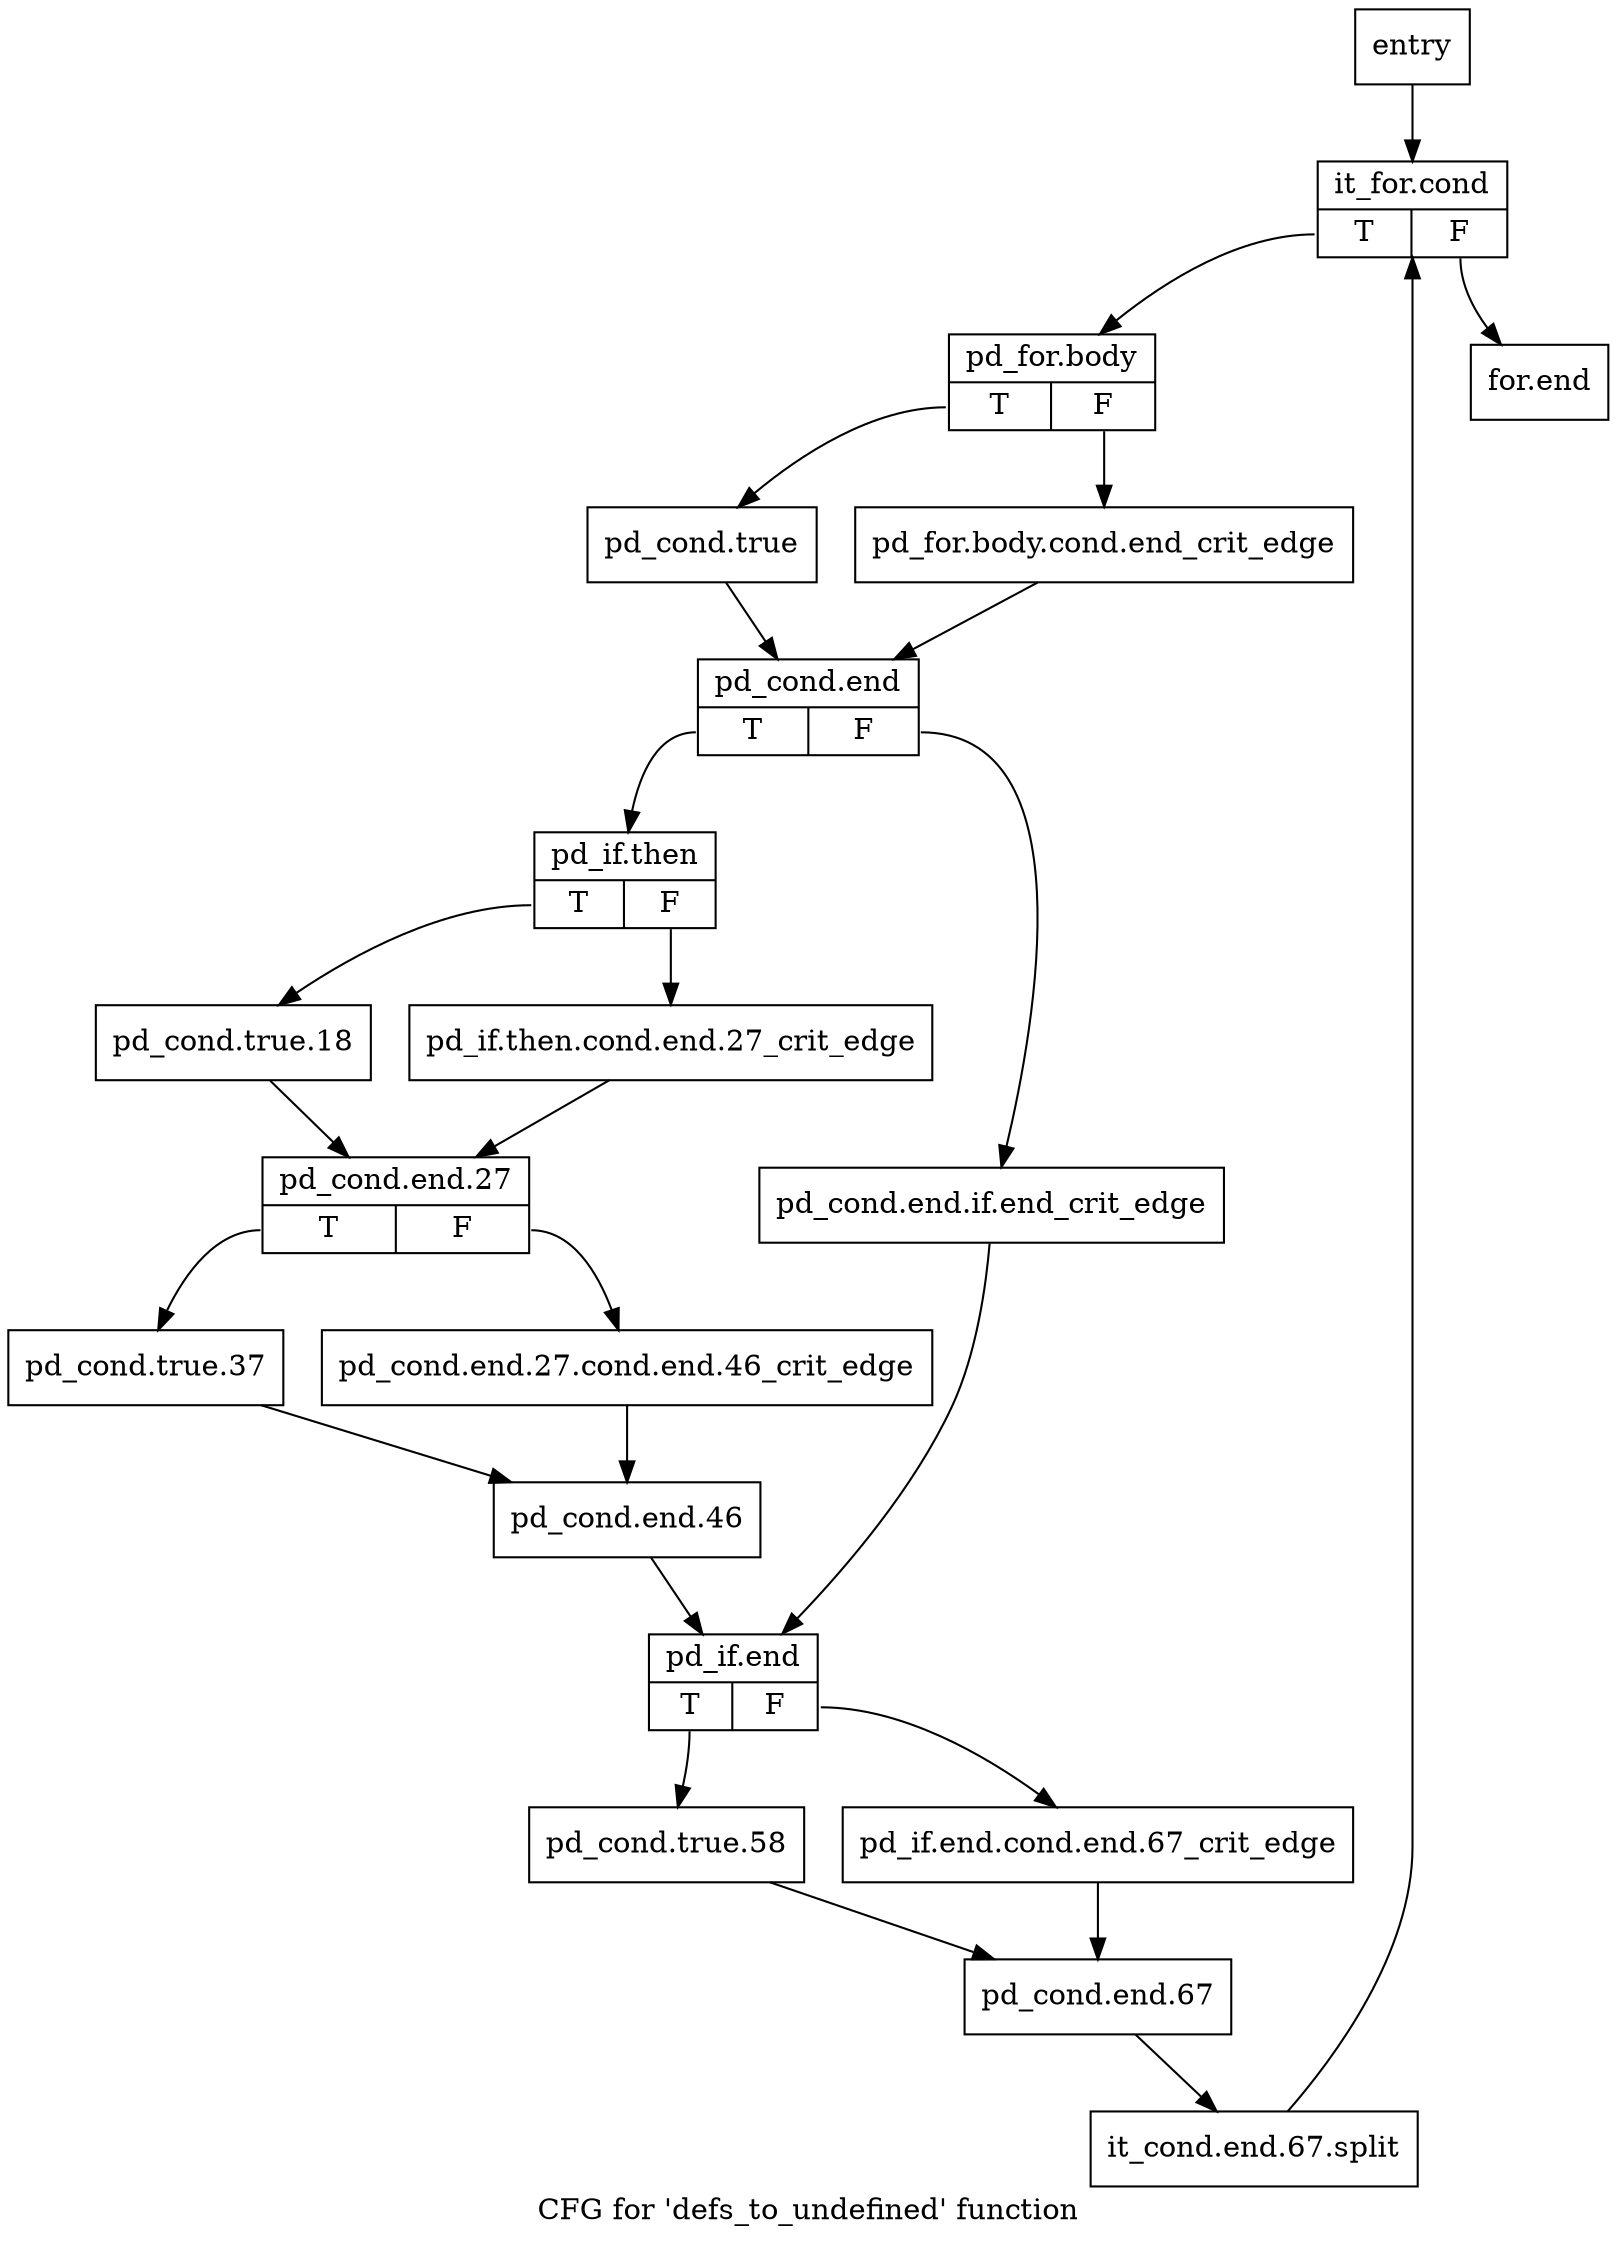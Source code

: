 digraph "CFG for 'defs_to_undefined' function" {
	label="CFG for 'defs_to_undefined' function";

	Node0x92267c0 [shape=record,label="{entry}"];
	Node0x92267c0 -> Node0x9226810;
	Node0x9226810 [shape=record,label="{it_for.cond|{<s0>T|<s1>F}}"];
	Node0x9226810:s0 -> Node0x9226860;
	Node0x9226810:s1 -> Node0x9227e00;
	Node0x9226860 [shape=record,label="{pd_for.body|{<s0>T|<s1>F}}"];
	Node0x9226860:s0 -> Node0x9226900;
	Node0x9226860:s1 -> Node0x92268b0;
	Node0x92268b0 [shape=record,label="{pd_for.body.cond.end_crit_edge}"];
	Node0x92268b0 -> Node0x9226950;
	Node0x9226900 [shape=record,label="{pd_cond.true}"];
	Node0x9226900 -> Node0x9226950;
	Node0x9226950 [shape=record,label="{pd_cond.end|{<s0>T|<s1>F}}"];
	Node0x9226950:s0 -> Node0x92269f0;
	Node0x9226950:s1 -> Node0x92269a0;
	Node0x92269a0 [shape=record,label="{pd_cond.end.if.end_crit_edge}"];
	Node0x92269a0 -> Node0x9226c20;
	Node0x92269f0 [shape=record,label="{pd_if.then|{<s0>T|<s1>F}}"];
	Node0x92269f0:s0 -> Node0x9226a90;
	Node0x92269f0:s1 -> Node0x9226a40;
	Node0x9226a40 [shape=record,label="{pd_if.then.cond.end.27_crit_edge}"];
	Node0x9226a40 -> Node0x9226ae0;
	Node0x9226a90 [shape=record,label="{pd_cond.true.18}"];
	Node0x9226a90 -> Node0x9226ae0;
	Node0x9226ae0 [shape=record,label="{pd_cond.end.27|{<s0>T|<s1>F}}"];
	Node0x9226ae0:s0 -> Node0x9226b80;
	Node0x9226ae0:s1 -> Node0x9226b30;
	Node0x9226b30 [shape=record,label="{pd_cond.end.27.cond.end.46_crit_edge}"];
	Node0x9226b30 -> Node0x9226bd0;
	Node0x9226b80 [shape=record,label="{pd_cond.true.37}"];
	Node0x9226b80 -> Node0x9226bd0;
	Node0x9226bd0 [shape=record,label="{pd_cond.end.46}"];
	Node0x9226bd0 -> Node0x9226c20;
	Node0x9226c20 [shape=record,label="{pd_if.end|{<s0>T|<s1>F}}"];
	Node0x9226c20:s0 -> Node0x9227d60;
	Node0x9226c20:s1 -> Node0x91f0860;
	Node0x91f0860 [shape=record,label="{pd_if.end.cond.end.67_crit_edge}"];
	Node0x91f0860 -> Node0x9227db0;
	Node0x9227d60 [shape=record,label="{pd_cond.true.58}"];
	Node0x9227d60 -> Node0x9227db0;
	Node0x9227db0 [shape=record,label="{pd_cond.end.67}"];
	Node0x9227db0 -> Node0xeb8d210;
	Node0xeb8d210 [shape=record,label="{it_cond.end.67.split}"];
	Node0xeb8d210 -> Node0x9226810;
	Node0x9227e00 [shape=record,label="{for.end}"];
}
